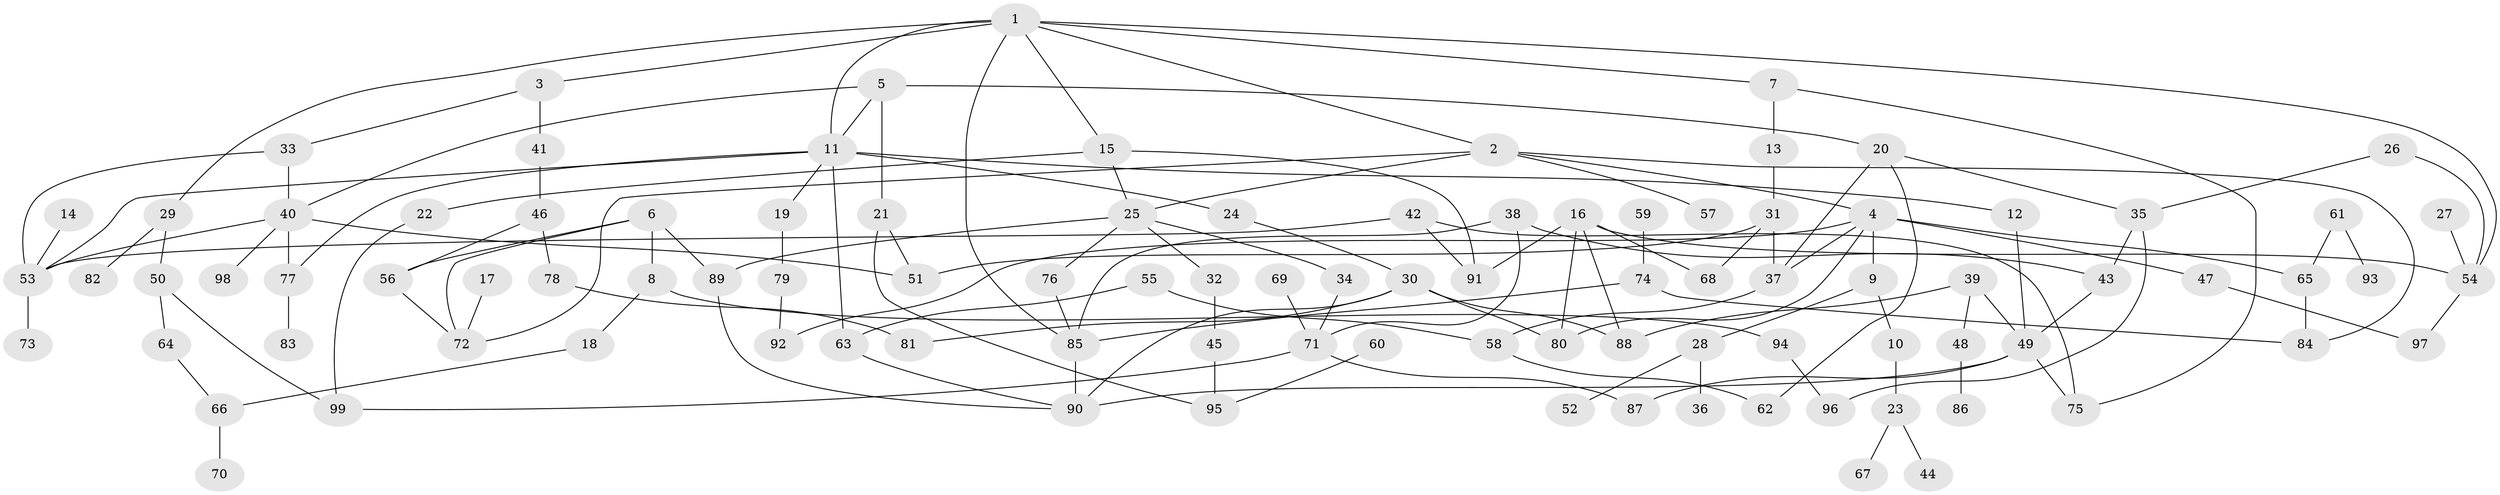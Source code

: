 // original degree distribution, {8: 0.007142857142857143, 6: 0.04285714285714286, 3: 0.21428571428571427, 7: 0.02142857142857143, 4: 0.09285714285714286, 5: 0.05, 2: 0.3, 1: 0.2714285714285714}
// Generated by graph-tools (version 1.1) at 2025/36/03/04/25 23:36:01]
// undirected, 99 vertices, 141 edges
graph export_dot {
  node [color=gray90,style=filled];
  1;
  2;
  3;
  4;
  5;
  6;
  7;
  8;
  9;
  10;
  11;
  12;
  13;
  14;
  15;
  16;
  17;
  18;
  19;
  20;
  21;
  22;
  23;
  24;
  25;
  26;
  27;
  28;
  29;
  30;
  31;
  32;
  33;
  34;
  35;
  36;
  37;
  38;
  39;
  40;
  41;
  42;
  43;
  44;
  45;
  46;
  47;
  48;
  49;
  50;
  51;
  52;
  53;
  54;
  55;
  56;
  57;
  58;
  59;
  60;
  61;
  62;
  63;
  64;
  65;
  66;
  67;
  68;
  69;
  70;
  71;
  72;
  73;
  74;
  75;
  76;
  77;
  78;
  79;
  80;
  81;
  82;
  83;
  84;
  85;
  86;
  87;
  88;
  89;
  90;
  91;
  92;
  93;
  94;
  95;
  96;
  97;
  98;
  99;
  1 -- 2 [weight=1.0];
  1 -- 3 [weight=1.0];
  1 -- 7 [weight=1.0];
  1 -- 11 [weight=1.0];
  1 -- 15 [weight=1.0];
  1 -- 29 [weight=1.0];
  1 -- 54 [weight=1.0];
  1 -- 85 [weight=1.0];
  2 -- 4 [weight=1.0];
  2 -- 25 [weight=1.0];
  2 -- 57 [weight=1.0];
  2 -- 72 [weight=1.0];
  2 -- 84 [weight=1.0];
  3 -- 33 [weight=1.0];
  3 -- 41 [weight=1.0];
  4 -- 9 [weight=1.0];
  4 -- 37 [weight=1.0];
  4 -- 47 [weight=1.0];
  4 -- 65 [weight=1.0];
  4 -- 80 [weight=1.0];
  4 -- 92 [weight=1.0];
  5 -- 11 [weight=1.0];
  5 -- 20 [weight=1.0];
  5 -- 21 [weight=1.0];
  5 -- 40 [weight=1.0];
  6 -- 8 [weight=1.0];
  6 -- 56 [weight=1.0];
  6 -- 72 [weight=1.0];
  6 -- 89 [weight=1.0];
  7 -- 13 [weight=1.0];
  7 -- 75 [weight=1.0];
  8 -- 18 [weight=1.0];
  8 -- 94 [weight=1.0];
  9 -- 10 [weight=1.0];
  9 -- 28 [weight=1.0];
  10 -- 23 [weight=1.0];
  11 -- 12 [weight=1.0];
  11 -- 19 [weight=1.0];
  11 -- 24 [weight=1.0];
  11 -- 53 [weight=1.0];
  11 -- 63 [weight=1.0];
  11 -- 77 [weight=1.0];
  12 -- 49 [weight=1.0];
  13 -- 31 [weight=1.0];
  14 -- 53 [weight=1.0];
  15 -- 22 [weight=1.0];
  15 -- 25 [weight=1.0];
  15 -- 91 [weight=1.0];
  16 -- 54 [weight=1.0];
  16 -- 68 [weight=1.0];
  16 -- 80 [weight=1.0];
  16 -- 88 [weight=1.0];
  16 -- 91 [weight=1.0];
  17 -- 72 [weight=1.0];
  18 -- 66 [weight=1.0];
  19 -- 79 [weight=1.0];
  20 -- 35 [weight=1.0];
  20 -- 37 [weight=1.0];
  20 -- 62 [weight=1.0];
  21 -- 51 [weight=1.0];
  21 -- 95 [weight=1.0];
  22 -- 99 [weight=1.0];
  23 -- 44 [weight=1.0];
  23 -- 67 [weight=1.0];
  24 -- 30 [weight=1.0];
  25 -- 32 [weight=1.0];
  25 -- 34 [weight=1.0];
  25 -- 76 [weight=1.0];
  25 -- 89 [weight=1.0];
  26 -- 35 [weight=1.0];
  26 -- 54 [weight=1.0];
  27 -- 54 [weight=1.0];
  28 -- 36 [weight=1.0];
  28 -- 52 [weight=1.0];
  29 -- 50 [weight=1.0];
  29 -- 82 [weight=1.0];
  30 -- 80 [weight=1.0];
  30 -- 81 [weight=1.0];
  30 -- 88 [weight=1.0];
  30 -- 90 [weight=1.0];
  31 -- 37 [weight=1.0];
  31 -- 51 [weight=1.0];
  31 -- 68 [weight=1.0];
  32 -- 45 [weight=1.0];
  33 -- 40 [weight=1.0];
  33 -- 53 [weight=1.0];
  34 -- 71 [weight=1.0];
  35 -- 43 [weight=1.0];
  35 -- 96 [weight=1.0];
  37 -- 58 [weight=1.0];
  38 -- 43 [weight=1.0];
  38 -- 71 [weight=1.0];
  38 -- 85 [weight=1.0];
  39 -- 48 [weight=1.0];
  39 -- 49 [weight=1.0];
  39 -- 88 [weight=1.0];
  40 -- 51 [weight=1.0];
  40 -- 53 [weight=1.0];
  40 -- 77 [weight=1.0];
  40 -- 98 [weight=1.0];
  41 -- 46 [weight=1.0];
  42 -- 53 [weight=1.0];
  42 -- 75 [weight=1.0];
  42 -- 91 [weight=1.0];
  43 -- 49 [weight=1.0];
  45 -- 95 [weight=1.0];
  46 -- 56 [weight=1.0];
  46 -- 78 [weight=1.0];
  47 -- 97 [weight=1.0];
  48 -- 86 [weight=1.0];
  49 -- 75 [weight=1.0];
  49 -- 87 [weight=1.0];
  49 -- 90 [weight=1.0];
  50 -- 64 [weight=1.0];
  50 -- 99 [weight=1.0];
  53 -- 73 [weight=1.0];
  54 -- 97 [weight=1.0];
  55 -- 58 [weight=1.0];
  55 -- 63 [weight=1.0];
  56 -- 72 [weight=1.0];
  58 -- 62 [weight=1.0];
  59 -- 74 [weight=1.0];
  60 -- 95 [weight=1.0];
  61 -- 65 [weight=1.0];
  61 -- 93 [weight=1.0];
  63 -- 90 [weight=1.0];
  64 -- 66 [weight=1.0];
  65 -- 84 [weight=1.0];
  66 -- 70 [weight=1.0];
  69 -- 71 [weight=1.0];
  71 -- 87 [weight=1.0];
  71 -- 99 [weight=1.0];
  74 -- 84 [weight=1.0];
  74 -- 85 [weight=1.0];
  76 -- 85 [weight=1.0];
  77 -- 83 [weight=1.0];
  78 -- 81 [weight=1.0];
  79 -- 92 [weight=1.0];
  85 -- 90 [weight=1.0];
  89 -- 90 [weight=1.0];
  94 -- 96 [weight=1.0];
}
